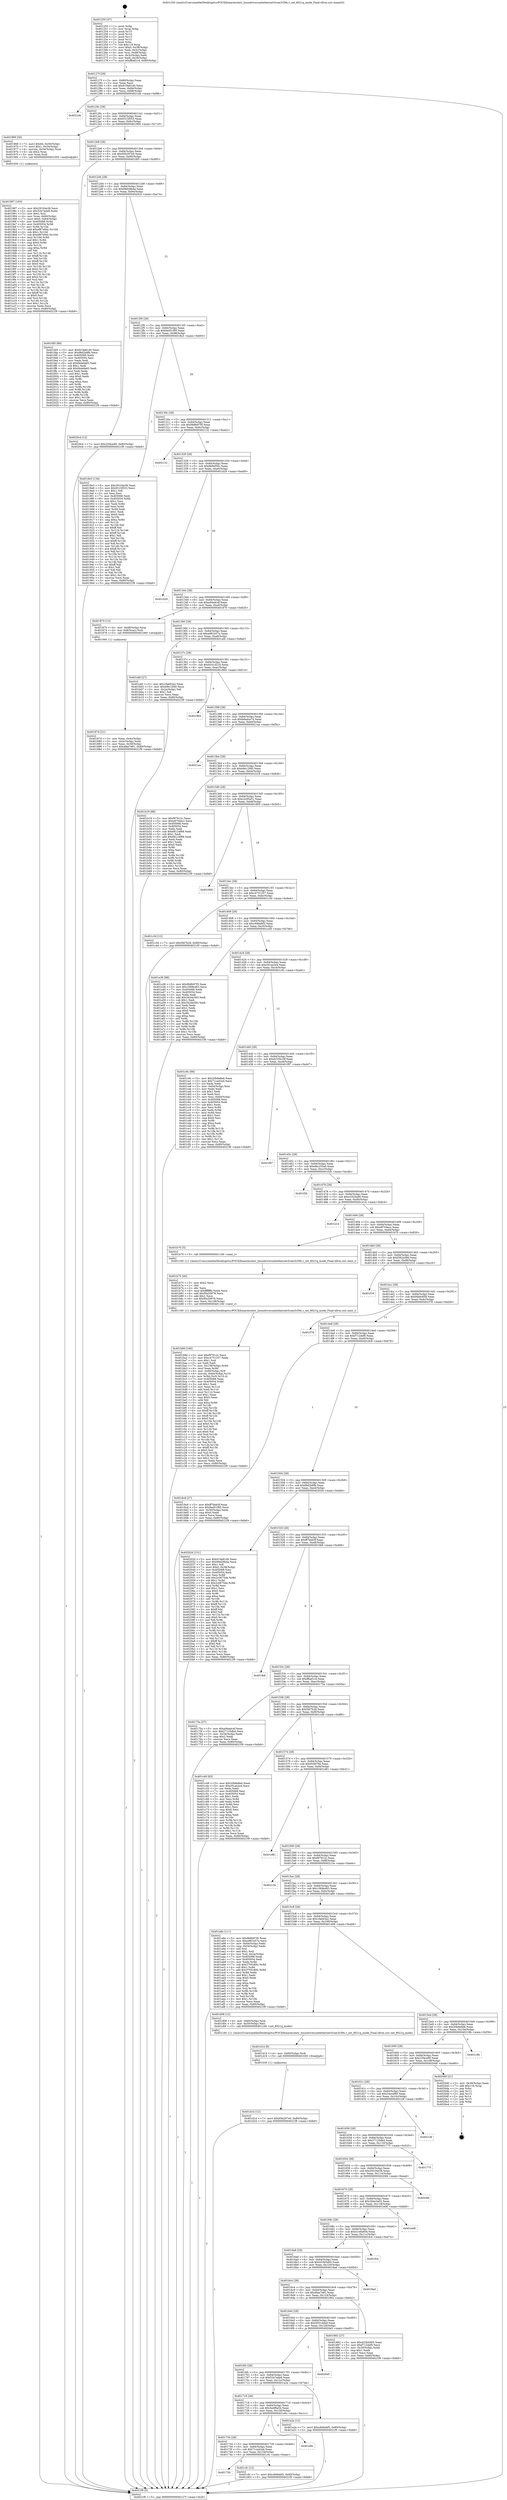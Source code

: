 digraph "0x401250" {
  label = "0x401250 (/mnt/c/Users/mathe/Desktop/tcc/POCII/binaries/extr_linuxdriversnetethernet3com3c59x.c_set_8021q_mode_Final-ollvm.out::main(0))"
  labelloc = "t"
  node[shape=record]

  Entry [label="",width=0.3,height=0.3,shape=circle,fillcolor=black,style=filled]
  "0x40127f" [label="{
     0x40127f [29]\l
     | [instrs]\l
     &nbsp;&nbsp;0x40127f \<+3\>: mov -0x80(%rbp),%eax\l
     &nbsp;&nbsp;0x401282 \<+2\>: mov %eax,%ecx\l
     &nbsp;&nbsp;0x401284 \<+6\>: sub $0x919a81d0,%ecx\l
     &nbsp;&nbsp;0x40128a \<+6\>: mov %eax,-0x84(%rbp)\l
     &nbsp;&nbsp;0x401290 \<+6\>: mov %ecx,-0x88(%rbp)\l
     &nbsp;&nbsp;0x401296 \<+6\>: je 00000000004021eb \<main+0xf9b\>\l
  }"]
  "0x4021eb" [label="{
     0x4021eb\l
  }", style=dashed]
  "0x40129c" [label="{
     0x40129c [28]\l
     | [instrs]\l
     &nbsp;&nbsp;0x40129c \<+5\>: jmp 00000000004012a1 \<main+0x51\>\l
     &nbsp;&nbsp;0x4012a1 \<+6\>: mov -0x84(%rbp),%eax\l
     &nbsp;&nbsp;0x4012a7 \<+5\>: sub $0x9315f553,%eax\l
     &nbsp;&nbsp;0x4012ac \<+6\>: mov %eax,-0x8c(%rbp)\l
     &nbsp;&nbsp;0x4012b2 \<+6\>: je 0000000000401969 \<main+0x719\>\l
  }"]
  Exit [label="",width=0.3,height=0.3,shape=circle,fillcolor=black,style=filled,peripheries=2]
  "0x401969" [label="{
     0x401969 [30]\l
     | [instrs]\l
     &nbsp;&nbsp;0x401969 \<+7\>: movl $0x64,-0x50(%rbp)\l
     &nbsp;&nbsp;0x401970 \<+7\>: movl $0x1,-0x54(%rbp)\l
     &nbsp;&nbsp;0x401977 \<+4\>: movslq -0x54(%rbp),%rax\l
     &nbsp;&nbsp;0x40197b \<+4\>: shl $0x2,%rax\l
     &nbsp;&nbsp;0x40197f \<+3\>: mov %rax,%rdi\l
     &nbsp;&nbsp;0x401982 \<+5\>: call 0000000000401050 \<malloc@plt\>\l
     | [calls]\l
     &nbsp;&nbsp;0x401050 \{1\} (unknown)\l
  }"]
  "0x4012b8" [label="{
     0x4012b8 [28]\l
     | [instrs]\l
     &nbsp;&nbsp;0x4012b8 \<+5\>: jmp 00000000004012bd \<main+0x6d\>\l
     &nbsp;&nbsp;0x4012bd \<+6\>: mov -0x84(%rbp),%eax\l
     &nbsp;&nbsp;0x4012c3 \<+5\>: sub $0x95b297e0,%eax\l
     &nbsp;&nbsp;0x4012c8 \<+6\>: mov %eax,-0x90(%rbp)\l
     &nbsp;&nbsp;0x4012ce \<+6\>: je 0000000000401fd5 \<main+0xd85\>\l
  }"]
  "0x401d1d" [label="{
     0x401d1d [12]\l
     | [instrs]\l
     &nbsp;&nbsp;0x401d1d \<+7\>: movl $0x95b297e0,-0x80(%rbp)\l
     &nbsp;&nbsp;0x401d24 \<+5\>: jmp 00000000004021f9 \<main+0xfa9\>\l
  }"]
  "0x401fd5" [label="{
     0x401fd5 [88]\l
     | [instrs]\l
     &nbsp;&nbsp;0x401fd5 \<+5\>: mov $0x919a81d0,%eax\l
     &nbsp;&nbsp;0x401fda \<+5\>: mov $0xf8d2b8fb,%ecx\l
     &nbsp;&nbsp;0x401fdf \<+7\>: mov 0x405068,%edx\l
     &nbsp;&nbsp;0x401fe6 \<+7\>: mov 0x405054,%esi\l
     &nbsp;&nbsp;0x401fed \<+2\>: mov %edx,%edi\l
     &nbsp;&nbsp;0x401fef \<+6\>: sub $0xf4de9a65,%edi\l
     &nbsp;&nbsp;0x401ff5 \<+3\>: sub $0x1,%edi\l
     &nbsp;&nbsp;0x401ff8 \<+6\>: add $0xf4de9a65,%edi\l
     &nbsp;&nbsp;0x401ffe \<+3\>: imul %edi,%edx\l
     &nbsp;&nbsp;0x402001 \<+3\>: and $0x1,%edx\l
     &nbsp;&nbsp;0x402004 \<+3\>: cmp $0x0,%edx\l
     &nbsp;&nbsp;0x402007 \<+4\>: sete %r8b\l
     &nbsp;&nbsp;0x40200b \<+3\>: cmp $0xa,%esi\l
     &nbsp;&nbsp;0x40200e \<+4\>: setl %r9b\l
     &nbsp;&nbsp;0x402012 \<+3\>: mov %r8b,%r10b\l
     &nbsp;&nbsp;0x402015 \<+3\>: and %r9b,%r10b\l
     &nbsp;&nbsp;0x402018 \<+3\>: xor %r9b,%r8b\l
     &nbsp;&nbsp;0x40201b \<+3\>: or %r8b,%r10b\l
     &nbsp;&nbsp;0x40201e \<+4\>: test $0x1,%r10b\l
     &nbsp;&nbsp;0x402022 \<+3\>: cmovne %ecx,%eax\l
     &nbsp;&nbsp;0x402025 \<+3\>: mov %eax,-0x80(%rbp)\l
     &nbsp;&nbsp;0x402028 \<+5\>: jmp 00000000004021f9 \<main+0xfa9\>\l
  }"]
  "0x4012d4" [label="{
     0x4012d4 [28]\l
     | [instrs]\l
     &nbsp;&nbsp;0x4012d4 \<+5\>: jmp 00000000004012d9 \<main+0x89\>\l
     &nbsp;&nbsp;0x4012d9 \<+6\>: mov -0x84(%rbp),%eax\l
     &nbsp;&nbsp;0x4012df \<+5\>: sub $0x99d26b4a,%eax\l
     &nbsp;&nbsp;0x4012e4 \<+6\>: mov %eax,-0x94(%rbp)\l
     &nbsp;&nbsp;0x4012ea \<+6\>: je 00000000004020c4 \<main+0xe74\>\l
  }"]
  "0x401d14" [label="{
     0x401d14 [9]\l
     | [instrs]\l
     &nbsp;&nbsp;0x401d14 \<+4\>: mov -0x60(%rbp),%rdi\l
     &nbsp;&nbsp;0x401d18 \<+5\>: call 0000000000401030 \<free@plt\>\l
     | [calls]\l
     &nbsp;&nbsp;0x401030 \{1\} (unknown)\l
  }"]
  "0x4020c4" [label="{
     0x4020c4 [12]\l
     | [instrs]\l
     &nbsp;&nbsp;0x4020c4 \<+7\>: movl $0x22f4ce90,-0x80(%rbp)\l
     &nbsp;&nbsp;0x4020cb \<+5\>: jmp 00000000004021f9 \<main+0xfa9\>\l
  }"]
  "0x4012f0" [label="{
     0x4012f0 [28]\l
     | [instrs]\l
     &nbsp;&nbsp;0x4012f0 \<+5\>: jmp 00000000004012f5 \<main+0xa5\>\l
     &nbsp;&nbsp;0x4012f5 \<+6\>: mov -0x84(%rbp),%eax\l
     &nbsp;&nbsp;0x4012fb \<+5\>: sub $0x9ad51f95,%eax\l
     &nbsp;&nbsp;0x401300 \<+6\>: mov %eax,-0x98(%rbp)\l
     &nbsp;&nbsp;0x401306 \<+6\>: je 00000000004018e3 \<main+0x693\>\l
  }"]
  "0x401750" [label="{
     0x401750\l
  }", style=dashed]
  "0x4018e3" [label="{
     0x4018e3 [134]\l
     | [instrs]\l
     &nbsp;&nbsp;0x4018e3 \<+5\>: mov $0x29104e38,%eax\l
     &nbsp;&nbsp;0x4018e8 \<+5\>: mov $0x9315f553,%ecx\l
     &nbsp;&nbsp;0x4018ed \<+2\>: mov $0x1,%dl\l
     &nbsp;&nbsp;0x4018ef \<+2\>: xor %esi,%esi\l
     &nbsp;&nbsp;0x4018f1 \<+7\>: mov 0x405068,%edi\l
     &nbsp;&nbsp;0x4018f8 \<+8\>: mov 0x405054,%r8d\l
     &nbsp;&nbsp;0x401900 \<+3\>: sub $0x1,%esi\l
     &nbsp;&nbsp;0x401903 \<+3\>: mov %edi,%r9d\l
     &nbsp;&nbsp;0x401906 \<+3\>: add %esi,%r9d\l
     &nbsp;&nbsp;0x401909 \<+4\>: imul %r9d,%edi\l
     &nbsp;&nbsp;0x40190d \<+3\>: and $0x1,%edi\l
     &nbsp;&nbsp;0x401910 \<+3\>: cmp $0x0,%edi\l
     &nbsp;&nbsp;0x401913 \<+4\>: sete %r10b\l
     &nbsp;&nbsp;0x401917 \<+4\>: cmp $0xa,%r8d\l
     &nbsp;&nbsp;0x40191b \<+4\>: setl %r11b\l
     &nbsp;&nbsp;0x40191f \<+3\>: mov %r10b,%bl\l
     &nbsp;&nbsp;0x401922 \<+3\>: xor $0xff,%bl\l
     &nbsp;&nbsp;0x401925 \<+3\>: mov %r11b,%r14b\l
     &nbsp;&nbsp;0x401928 \<+4\>: xor $0xff,%r14b\l
     &nbsp;&nbsp;0x40192c \<+3\>: xor $0x1,%dl\l
     &nbsp;&nbsp;0x40192f \<+3\>: mov %bl,%r15b\l
     &nbsp;&nbsp;0x401932 \<+4\>: and $0xff,%r15b\l
     &nbsp;&nbsp;0x401936 \<+3\>: and %dl,%r10b\l
     &nbsp;&nbsp;0x401939 \<+3\>: mov %r14b,%r12b\l
     &nbsp;&nbsp;0x40193c \<+4\>: and $0xff,%r12b\l
     &nbsp;&nbsp;0x401940 \<+3\>: and %dl,%r11b\l
     &nbsp;&nbsp;0x401943 \<+3\>: or %r10b,%r15b\l
     &nbsp;&nbsp;0x401946 \<+3\>: or %r11b,%r12b\l
     &nbsp;&nbsp;0x401949 \<+3\>: xor %r12b,%r15b\l
     &nbsp;&nbsp;0x40194c \<+3\>: or %r14b,%bl\l
     &nbsp;&nbsp;0x40194f \<+3\>: xor $0xff,%bl\l
     &nbsp;&nbsp;0x401952 \<+3\>: or $0x1,%dl\l
     &nbsp;&nbsp;0x401955 \<+2\>: and %dl,%bl\l
     &nbsp;&nbsp;0x401957 \<+3\>: or %bl,%r15b\l
     &nbsp;&nbsp;0x40195a \<+4\>: test $0x1,%r15b\l
     &nbsp;&nbsp;0x40195e \<+3\>: cmovne %ecx,%eax\l
     &nbsp;&nbsp;0x401961 \<+3\>: mov %eax,-0x80(%rbp)\l
     &nbsp;&nbsp;0x401964 \<+5\>: jmp 00000000004021f9 \<main+0xfa9\>\l
  }"]
  "0x40130c" [label="{
     0x40130c [28]\l
     | [instrs]\l
     &nbsp;&nbsp;0x40130c \<+5\>: jmp 0000000000401311 \<main+0xc1\>\l
     &nbsp;&nbsp;0x401311 \<+6\>: mov -0x84(%rbp),%eax\l
     &nbsp;&nbsp;0x401317 \<+5\>: sub $0x9b8b97f5,%eax\l
     &nbsp;&nbsp;0x40131c \<+6\>: mov %eax,-0x9c(%rbp)\l
     &nbsp;&nbsp;0x401322 \<+6\>: je 0000000000402132 \<main+0xee2\>\l
  }"]
  "0x401cfc" [label="{
     0x401cfc [12]\l
     | [instrs]\l
     &nbsp;&nbsp;0x401cfc \<+7\>: movl $0xc846ebf3,-0x80(%rbp)\l
     &nbsp;&nbsp;0x401d03 \<+5\>: jmp 00000000004021f9 \<main+0xfa9\>\l
  }"]
  "0x402132" [label="{
     0x402132\l
  }", style=dashed]
  "0x401328" [label="{
     0x401328 [28]\l
     | [instrs]\l
     &nbsp;&nbsp;0x401328 \<+5\>: jmp 000000000040132d \<main+0xdd\>\l
     &nbsp;&nbsp;0x40132d \<+6\>: mov -0x84(%rbp),%eax\l
     &nbsp;&nbsp;0x401333 \<+5\>: sub $0x9b9ef50c,%eax\l
     &nbsp;&nbsp;0x401338 \<+6\>: mov %eax,-0xa0(%rbp)\l
     &nbsp;&nbsp;0x40133e \<+6\>: je 0000000000401d29 \<main+0xad9\>\l
  }"]
  "0x401734" [label="{
     0x401734 [28]\l
     | [instrs]\l
     &nbsp;&nbsp;0x401734 \<+5\>: jmp 0000000000401739 \<main+0x4e9\>\l
     &nbsp;&nbsp;0x401739 \<+6\>: mov -0x84(%rbp),%eax\l
     &nbsp;&nbsp;0x40173f \<+5\>: sub $0x71ca42a4,%eax\l
     &nbsp;&nbsp;0x401744 \<+6\>: mov %eax,-0x134(%rbp)\l
     &nbsp;&nbsp;0x40174a \<+6\>: je 0000000000401cfc \<main+0xaac\>\l
  }"]
  "0x401d29" [label="{
     0x401d29\l
  }", style=dashed]
  "0x401344" [label="{
     0x401344 [28]\l
     | [instrs]\l
     &nbsp;&nbsp;0x401344 \<+5\>: jmp 0000000000401349 \<main+0xf9\>\l
     &nbsp;&nbsp;0x401349 \<+6\>: mov -0x84(%rbp),%eax\l
     &nbsp;&nbsp;0x40134f \<+5\>: sub $0xa94edc4f,%eax\l
     &nbsp;&nbsp;0x401354 \<+6\>: mov %eax,-0xa4(%rbp)\l
     &nbsp;&nbsp;0x40135a \<+6\>: je 0000000000401870 \<main+0x620\>\l
  }"]
  "0x401e6c" [label="{
     0x401e6c\l
  }", style=dashed]
  "0x401870" [label="{
     0x401870 [13]\l
     | [instrs]\l
     &nbsp;&nbsp;0x401870 \<+4\>: mov -0x48(%rbp),%rax\l
     &nbsp;&nbsp;0x401874 \<+4\>: mov 0x8(%rax),%rdi\l
     &nbsp;&nbsp;0x401878 \<+5\>: call 0000000000401060 \<atoi@plt\>\l
     | [calls]\l
     &nbsp;&nbsp;0x401060 \{1\} (unknown)\l
  }"]
  "0x401360" [label="{
     0x401360 [28]\l
     | [instrs]\l
     &nbsp;&nbsp;0x401360 \<+5\>: jmp 0000000000401365 \<main+0x115\>\l
     &nbsp;&nbsp;0x401365 \<+6\>: mov -0x84(%rbp),%eax\l
     &nbsp;&nbsp;0x40136b \<+5\>: sub $0xa981b57a,%eax\l
     &nbsp;&nbsp;0x401370 \<+6\>: mov %eax,-0xa8(%rbp)\l
     &nbsp;&nbsp;0x401376 \<+6\>: je 0000000000401afd \<main+0x8ad\>\l
  }"]
  "0x401b9d" [label="{
     0x401b9d [160]\l
     | [instrs]\l
     &nbsp;&nbsp;0x401b9d \<+5\>: mov $0xf97812c,%ecx\l
     &nbsp;&nbsp;0x401ba2 \<+5\>: mov $0xc4751257,%edx\l
     &nbsp;&nbsp;0x401ba7 \<+3\>: mov $0x1,%sil\l
     &nbsp;&nbsp;0x401baa \<+2\>: xor %edi,%edi\l
     &nbsp;&nbsp;0x401bac \<+7\>: mov -0x138(%rbp),%r8d\l
     &nbsp;&nbsp;0x401bb3 \<+4\>: imul %eax,%r8d\l
     &nbsp;&nbsp;0x401bb7 \<+4\>: mov -0x60(%rbp),%r9\l
     &nbsp;&nbsp;0x401bbb \<+4\>: movslq -0x64(%rbp),%r10\l
     &nbsp;&nbsp;0x401bbf \<+4\>: mov %r8d,(%r9,%r10,4)\l
     &nbsp;&nbsp;0x401bc3 \<+7\>: mov 0x405068,%eax\l
     &nbsp;&nbsp;0x401bca \<+8\>: mov 0x405054,%r8d\l
     &nbsp;&nbsp;0x401bd2 \<+3\>: sub $0x1,%edi\l
     &nbsp;&nbsp;0x401bd5 \<+3\>: mov %eax,%r11d\l
     &nbsp;&nbsp;0x401bd8 \<+3\>: add %edi,%r11d\l
     &nbsp;&nbsp;0x401bdb \<+4\>: imul %r11d,%eax\l
     &nbsp;&nbsp;0x401bdf \<+3\>: and $0x1,%eax\l
     &nbsp;&nbsp;0x401be2 \<+3\>: cmp $0x0,%eax\l
     &nbsp;&nbsp;0x401be5 \<+3\>: sete %bl\l
     &nbsp;&nbsp;0x401be8 \<+4\>: cmp $0xa,%r8d\l
     &nbsp;&nbsp;0x401bec \<+4\>: setl %r14b\l
     &nbsp;&nbsp;0x401bf0 \<+3\>: mov %bl,%r15b\l
     &nbsp;&nbsp;0x401bf3 \<+4\>: xor $0xff,%r15b\l
     &nbsp;&nbsp;0x401bf7 \<+3\>: mov %r14b,%r12b\l
     &nbsp;&nbsp;0x401bfa \<+4\>: xor $0xff,%r12b\l
     &nbsp;&nbsp;0x401bfe \<+4\>: xor $0x0,%sil\l
     &nbsp;&nbsp;0x401c02 \<+3\>: mov %r15b,%r13b\l
     &nbsp;&nbsp;0x401c05 \<+4\>: and $0x0,%r13b\l
     &nbsp;&nbsp;0x401c09 \<+3\>: and %sil,%bl\l
     &nbsp;&nbsp;0x401c0c \<+3\>: mov %r12b,%al\l
     &nbsp;&nbsp;0x401c0f \<+2\>: and $0x0,%al\l
     &nbsp;&nbsp;0x401c11 \<+3\>: and %sil,%r14b\l
     &nbsp;&nbsp;0x401c14 \<+3\>: or %bl,%r13b\l
     &nbsp;&nbsp;0x401c17 \<+3\>: or %r14b,%al\l
     &nbsp;&nbsp;0x401c1a \<+3\>: xor %al,%r13b\l
     &nbsp;&nbsp;0x401c1d \<+3\>: or %r12b,%r15b\l
     &nbsp;&nbsp;0x401c20 \<+4\>: xor $0xff,%r15b\l
     &nbsp;&nbsp;0x401c24 \<+4\>: or $0x0,%sil\l
     &nbsp;&nbsp;0x401c28 \<+3\>: and %sil,%r15b\l
     &nbsp;&nbsp;0x401c2b \<+3\>: or %r15b,%r13b\l
     &nbsp;&nbsp;0x401c2e \<+4\>: test $0x1,%r13b\l
     &nbsp;&nbsp;0x401c32 \<+3\>: cmovne %edx,%ecx\l
     &nbsp;&nbsp;0x401c35 \<+3\>: mov %ecx,-0x80(%rbp)\l
     &nbsp;&nbsp;0x401c38 \<+5\>: jmp 00000000004021f9 \<main+0xfa9\>\l
  }"]
  "0x401afd" [label="{
     0x401afd [27]\l
     | [instrs]\l
     &nbsp;&nbsp;0x401afd \<+5\>: mov $0x1fab63a2,%eax\l
     &nbsp;&nbsp;0x401b02 \<+5\>: mov $0xb9e12f40,%ecx\l
     &nbsp;&nbsp;0x401b07 \<+3\>: mov -0x2a(%rbp),%dl\l
     &nbsp;&nbsp;0x401b0a \<+3\>: test $0x1,%dl\l
     &nbsp;&nbsp;0x401b0d \<+3\>: cmovne %ecx,%eax\l
     &nbsp;&nbsp;0x401b10 \<+3\>: mov %eax,-0x80(%rbp)\l
     &nbsp;&nbsp;0x401b13 \<+5\>: jmp 00000000004021f9 \<main+0xfa9\>\l
  }"]
  "0x40137c" [label="{
     0x40137c [28]\l
     | [instrs]\l
     &nbsp;&nbsp;0x40137c \<+5\>: jmp 0000000000401381 \<main+0x131\>\l
     &nbsp;&nbsp;0x401381 \<+6\>: mov -0x84(%rbp),%eax\l
     &nbsp;&nbsp;0x401387 \<+5\>: sub $0xb541d21b,%eax\l
     &nbsp;&nbsp;0x40138c \<+6\>: mov %eax,-0xac(%rbp)\l
     &nbsp;&nbsp;0x401392 \<+6\>: je 0000000000401864 \<main+0x614\>\l
  }"]
  "0x401b75" [label="{
     0x401b75 [40]\l
     | [instrs]\l
     &nbsp;&nbsp;0x401b75 \<+5\>: mov $0x2,%ecx\l
     &nbsp;&nbsp;0x401b7a \<+1\>: cltd\l
     &nbsp;&nbsp;0x401b7b \<+2\>: idiv %ecx\l
     &nbsp;&nbsp;0x401b7d \<+6\>: imul $0xfffffffe,%edx,%ecx\l
     &nbsp;&nbsp;0x401b83 \<+6\>: add $0xf0a20978,%ecx\l
     &nbsp;&nbsp;0x401b89 \<+3\>: add $0x1,%ecx\l
     &nbsp;&nbsp;0x401b8c \<+6\>: sub $0xf0a20978,%ecx\l
     &nbsp;&nbsp;0x401b92 \<+6\>: mov %ecx,-0x138(%rbp)\l
     &nbsp;&nbsp;0x401b98 \<+5\>: call 0000000000401160 \<next_i\>\l
     | [calls]\l
     &nbsp;&nbsp;0x401160 \{1\} (/mnt/c/Users/mathe/Desktop/tcc/POCII/binaries/extr_linuxdriversnetethernet3com3c59x.c_set_8021q_mode_Final-ollvm.out::next_i)\l
  }"]
  "0x401864" [label="{
     0x401864\l
  }", style=dashed]
  "0x401398" [label="{
     0x401398 [28]\l
     | [instrs]\l
     &nbsp;&nbsp;0x401398 \<+5\>: jmp 000000000040139d \<main+0x14d\>\l
     &nbsp;&nbsp;0x40139d \<+6\>: mov -0x84(%rbp),%eax\l
     &nbsp;&nbsp;0x4013a3 \<+5\>: sub $0xb6adce74,%eax\l
     &nbsp;&nbsp;0x4013a8 \<+6\>: mov %eax,-0xb0(%rbp)\l
     &nbsp;&nbsp;0x4013ae \<+6\>: je 00000000004021aa \<main+0xf5a\>\l
  }"]
  "0x401718" [label="{
     0x401718 [28]\l
     | [instrs]\l
     &nbsp;&nbsp;0x401718 \<+5\>: jmp 000000000040171d \<main+0x4cd\>\l
     &nbsp;&nbsp;0x40171d \<+6\>: mov -0x84(%rbp),%eax\l
     &nbsp;&nbsp;0x401723 \<+5\>: sub $0x5a4f6a34,%eax\l
     &nbsp;&nbsp;0x401728 \<+6\>: mov %eax,-0x130(%rbp)\l
     &nbsp;&nbsp;0x40172e \<+6\>: je 0000000000401e6c \<main+0xc1c\>\l
  }"]
  "0x4021aa" [label="{
     0x4021aa\l
  }", style=dashed]
  "0x4013b4" [label="{
     0x4013b4 [28]\l
     | [instrs]\l
     &nbsp;&nbsp;0x4013b4 \<+5\>: jmp 00000000004013b9 \<main+0x169\>\l
     &nbsp;&nbsp;0x4013b9 \<+6\>: mov -0x84(%rbp),%eax\l
     &nbsp;&nbsp;0x4013bf \<+5\>: sub $0xb9e12f40,%eax\l
     &nbsp;&nbsp;0x4013c4 \<+6\>: mov %eax,-0xb4(%rbp)\l
     &nbsp;&nbsp;0x4013ca \<+6\>: je 0000000000401b18 \<main+0x8c8\>\l
  }"]
  "0x401a2a" [label="{
     0x401a2a [12]\l
     | [instrs]\l
     &nbsp;&nbsp;0x401a2a \<+7\>: movl $0xc846ebf3,-0x80(%rbp)\l
     &nbsp;&nbsp;0x401a31 \<+5\>: jmp 00000000004021f9 \<main+0xfa9\>\l
  }"]
  "0x401b18" [label="{
     0x401b18 [88]\l
     | [instrs]\l
     &nbsp;&nbsp;0x401b18 \<+5\>: mov $0xf97812c,%eax\l
     &nbsp;&nbsp;0x401b1d \<+5\>: mov $0xe8704ecc,%ecx\l
     &nbsp;&nbsp;0x401b22 \<+7\>: mov 0x405068,%edx\l
     &nbsp;&nbsp;0x401b29 \<+7\>: mov 0x405054,%esi\l
     &nbsp;&nbsp;0x401b30 \<+2\>: mov %edx,%edi\l
     &nbsp;&nbsp;0x401b32 \<+6\>: sub $0x68124f68,%edi\l
     &nbsp;&nbsp;0x401b38 \<+3\>: sub $0x1,%edi\l
     &nbsp;&nbsp;0x401b3b \<+6\>: add $0x68124f68,%edi\l
     &nbsp;&nbsp;0x401b41 \<+3\>: imul %edi,%edx\l
     &nbsp;&nbsp;0x401b44 \<+3\>: and $0x1,%edx\l
     &nbsp;&nbsp;0x401b47 \<+3\>: cmp $0x0,%edx\l
     &nbsp;&nbsp;0x401b4a \<+4\>: sete %r8b\l
     &nbsp;&nbsp;0x401b4e \<+3\>: cmp $0xa,%esi\l
     &nbsp;&nbsp;0x401b51 \<+4\>: setl %r9b\l
     &nbsp;&nbsp;0x401b55 \<+3\>: mov %r8b,%r10b\l
     &nbsp;&nbsp;0x401b58 \<+3\>: and %r9b,%r10b\l
     &nbsp;&nbsp;0x401b5b \<+3\>: xor %r9b,%r8b\l
     &nbsp;&nbsp;0x401b5e \<+3\>: or %r8b,%r10b\l
     &nbsp;&nbsp;0x401b61 \<+4\>: test $0x1,%r10b\l
     &nbsp;&nbsp;0x401b65 \<+3\>: cmovne %ecx,%eax\l
     &nbsp;&nbsp;0x401b68 \<+3\>: mov %eax,-0x80(%rbp)\l
     &nbsp;&nbsp;0x401b6b \<+5\>: jmp 00000000004021f9 \<main+0xfa9\>\l
  }"]
  "0x4013d0" [label="{
     0x4013d0 [28]\l
     | [instrs]\l
     &nbsp;&nbsp;0x4013d0 \<+5\>: jmp 00000000004013d5 \<main+0x185\>\l
     &nbsp;&nbsp;0x4013d5 \<+6\>: mov -0x84(%rbp),%eax\l
     &nbsp;&nbsp;0x4013db \<+5\>: sub $0xc2c95a51,%eax\l
     &nbsp;&nbsp;0x4013e0 \<+6\>: mov %eax,-0xb8(%rbp)\l
     &nbsp;&nbsp;0x4013e6 \<+6\>: je 0000000000401805 \<main+0x5b5\>\l
  }"]
  "0x4016fc" [label="{
     0x4016fc [28]\l
     | [instrs]\l
     &nbsp;&nbsp;0x4016fc \<+5\>: jmp 0000000000401701 \<main+0x4b1\>\l
     &nbsp;&nbsp;0x401701 \<+6\>: mov -0x84(%rbp),%eax\l
     &nbsp;&nbsp;0x401707 \<+5\>: sub $0x52e7ede8,%eax\l
     &nbsp;&nbsp;0x40170c \<+6\>: mov %eax,-0x12c(%rbp)\l
     &nbsp;&nbsp;0x401712 \<+6\>: je 0000000000401a2a \<main+0x7da\>\l
  }"]
  "0x401805" [label="{
     0x401805\l
  }", style=dashed]
  "0x4013ec" [label="{
     0x4013ec [28]\l
     | [instrs]\l
     &nbsp;&nbsp;0x4013ec \<+5\>: jmp 00000000004013f1 \<main+0x1a1\>\l
     &nbsp;&nbsp;0x4013f1 \<+6\>: mov -0x84(%rbp),%eax\l
     &nbsp;&nbsp;0x4013f7 \<+5\>: sub $0xc4751257,%eax\l
     &nbsp;&nbsp;0x4013fc \<+6\>: mov %eax,-0xbc(%rbp)\l
     &nbsp;&nbsp;0x401402 \<+6\>: je 0000000000401c3d \<main+0x9ed\>\l
  }"]
  "0x4020e5" [label="{
     0x4020e5\l
  }", style=dashed]
  "0x401c3d" [label="{
     0x401c3d [12]\l
     | [instrs]\l
     &nbsp;&nbsp;0x401c3d \<+7\>: movl $0x5fd7b3d,-0x80(%rbp)\l
     &nbsp;&nbsp;0x401c44 \<+5\>: jmp 00000000004021f9 \<main+0xfa9\>\l
  }"]
  "0x401408" [label="{
     0x401408 [28]\l
     | [instrs]\l
     &nbsp;&nbsp;0x401408 \<+5\>: jmp 000000000040140d \<main+0x1bd\>\l
     &nbsp;&nbsp;0x40140d \<+6\>: mov -0x84(%rbp),%eax\l
     &nbsp;&nbsp;0x401413 \<+5\>: sub $0xc846ebf3,%eax\l
     &nbsp;&nbsp;0x401418 \<+6\>: mov %eax,-0xc0(%rbp)\l
     &nbsp;&nbsp;0x40141e \<+6\>: je 0000000000401a36 \<main+0x7e6\>\l
  }"]
  "0x401987" [label="{
     0x401987 [163]\l
     | [instrs]\l
     &nbsp;&nbsp;0x401987 \<+5\>: mov $0x29104e38,%ecx\l
     &nbsp;&nbsp;0x40198c \<+5\>: mov $0x52e7ede8,%edx\l
     &nbsp;&nbsp;0x401991 \<+3\>: mov $0x1,%sil\l
     &nbsp;&nbsp;0x401994 \<+4\>: mov %rax,-0x60(%rbp)\l
     &nbsp;&nbsp;0x401998 \<+7\>: movl $0x0,-0x64(%rbp)\l
     &nbsp;&nbsp;0x40199f \<+8\>: mov 0x405068,%r8d\l
     &nbsp;&nbsp;0x4019a7 \<+8\>: mov 0x405054,%r9d\l
     &nbsp;&nbsp;0x4019af \<+3\>: mov %r8d,%r10d\l
     &nbsp;&nbsp;0x4019b2 \<+7\>: add $0xef87e9dc,%r10d\l
     &nbsp;&nbsp;0x4019b9 \<+4\>: sub $0x1,%r10d\l
     &nbsp;&nbsp;0x4019bd \<+7\>: sub $0xef87e9dc,%r10d\l
     &nbsp;&nbsp;0x4019c4 \<+4\>: imul %r10d,%r8d\l
     &nbsp;&nbsp;0x4019c8 \<+4\>: and $0x1,%r8d\l
     &nbsp;&nbsp;0x4019cc \<+4\>: cmp $0x0,%r8d\l
     &nbsp;&nbsp;0x4019d0 \<+4\>: sete %r11b\l
     &nbsp;&nbsp;0x4019d4 \<+4\>: cmp $0xa,%r9d\l
     &nbsp;&nbsp;0x4019d8 \<+3\>: setl %bl\l
     &nbsp;&nbsp;0x4019db \<+3\>: mov %r11b,%r14b\l
     &nbsp;&nbsp;0x4019de \<+4\>: xor $0xff,%r14b\l
     &nbsp;&nbsp;0x4019e2 \<+3\>: mov %bl,%r15b\l
     &nbsp;&nbsp;0x4019e5 \<+4\>: xor $0xff,%r15b\l
     &nbsp;&nbsp;0x4019e9 \<+4\>: xor $0x0,%sil\l
     &nbsp;&nbsp;0x4019ed \<+3\>: mov %r14b,%r12b\l
     &nbsp;&nbsp;0x4019f0 \<+4\>: and $0x0,%r12b\l
     &nbsp;&nbsp;0x4019f4 \<+3\>: and %sil,%r11b\l
     &nbsp;&nbsp;0x4019f7 \<+3\>: mov %r15b,%r13b\l
     &nbsp;&nbsp;0x4019fa \<+4\>: and $0x0,%r13b\l
     &nbsp;&nbsp;0x4019fe \<+3\>: and %sil,%bl\l
     &nbsp;&nbsp;0x401a01 \<+3\>: or %r11b,%r12b\l
     &nbsp;&nbsp;0x401a04 \<+3\>: or %bl,%r13b\l
     &nbsp;&nbsp;0x401a07 \<+3\>: xor %r13b,%r12b\l
     &nbsp;&nbsp;0x401a0a \<+3\>: or %r15b,%r14b\l
     &nbsp;&nbsp;0x401a0d \<+4\>: xor $0xff,%r14b\l
     &nbsp;&nbsp;0x401a11 \<+4\>: or $0x0,%sil\l
     &nbsp;&nbsp;0x401a15 \<+3\>: and %sil,%r14b\l
     &nbsp;&nbsp;0x401a18 \<+3\>: or %r14b,%r12b\l
     &nbsp;&nbsp;0x401a1b \<+4\>: test $0x1,%r12b\l
     &nbsp;&nbsp;0x401a1f \<+3\>: cmovne %edx,%ecx\l
     &nbsp;&nbsp;0x401a22 \<+3\>: mov %ecx,-0x80(%rbp)\l
     &nbsp;&nbsp;0x401a25 \<+5\>: jmp 00000000004021f9 \<main+0xfa9\>\l
  }"]
  "0x401a36" [label="{
     0x401a36 [88]\l
     | [instrs]\l
     &nbsp;&nbsp;0x401a36 \<+5\>: mov $0x9b8b97f5,%eax\l
     &nbsp;&nbsp;0x401a3b \<+5\>: mov $0x1068e463,%ecx\l
     &nbsp;&nbsp;0x401a40 \<+7\>: mov 0x405068,%edx\l
     &nbsp;&nbsp;0x401a47 \<+7\>: mov 0x405054,%esi\l
     &nbsp;&nbsp;0x401a4e \<+2\>: mov %edx,%edi\l
     &nbsp;&nbsp;0x401a50 \<+6\>: add $0x342de393,%edi\l
     &nbsp;&nbsp;0x401a56 \<+3\>: sub $0x1,%edi\l
     &nbsp;&nbsp;0x401a59 \<+6\>: sub $0x342de393,%edi\l
     &nbsp;&nbsp;0x401a5f \<+3\>: imul %edi,%edx\l
     &nbsp;&nbsp;0x401a62 \<+3\>: and $0x1,%edx\l
     &nbsp;&nbsp;0x401a65 \<+3\>: cmp $0x0,%edx\l
     &nbsp;&nbsp;0x401a68 \<+4\>: sete %r8b\l
     &nbsp;&nbsp;0x401a6c \<+3\>: cmp $0xa,%esi\l
     &nbsp;&nbsp;0x401a6f \<+4\>: setl %r9b\l
     &nbsp;&nbsp;0x401a73 \<+3\>: mov %r8b,%r10b\l
     &nbsp;&nbsp;0x401a76 \<+3\>: and %r9b,%r10b\l
     &nbsp;&nbsp;0x401a79 \<+3\>: xor %r9b,%r8b\l
     &nbsp;&nbsp;0x401a7c \<+3\>: or %r8b,%r10b\l
     &nbsp;&nbsp;0x401a7f \<+4\>: test $0x1,%r10b\l
     &nbsp;&nbsp;0x401a83 \<+3\>: cmovne %ecx,%eax\l
     &nbsp;&nbsp;0x401a86 \<+3\>: mov %eax,-0x80(%rbp)\l
     &nbsp;&nbsp;0x401a89 \<+5\>: jmp 00000000004021f9 \<main+0xfa9\>\l
  }"]
  "0x401424" [label="{
     0x401424 [28]\l
     | [instrs]\l
     &nbsp;&nbsp;0x401424 \<+5\>: jmp 0000000000401429 \<main+0x1d9\>\l
     &nbsp;&nbsp;0x401429 \<+6\>: mov -0x84(%rbp),%eax\l
     &nbsp;&nbsp;0x40142f \<+5\>: sub $0xc91ae2e4,%eax\l
     &nbsp;&nbsp;0x401434 \<+6\>: mov %eax,-0xc4(%rbp)\l
     &nbsp;&nbsp;0x40143a \<+6\>: je 0000000000401c9c \<main+0xa4c\>\l
  }"]
  "0x4016e0" [label="{
     0x4016e0 [28]\l
     | [instrs]\l
     &nbsp;&nbsp;0x4016e0 \<+5\>: jmp 00000000004016e5 \<main+0x495\>\l
     &nbsp;&nbsp;0x4016e5 \<+6\>: mov -0x84(%rbp),%eax\l
     &nbsp;&nbsp;0x4016eb \<+5\>: sub $0x5051debd,%eax\l
     &nbsp;&nbsp;0x4016f0 \<+6\>: mov %eax,-0x128(%rbp)\l
     &nbsp;&nbsp;0x4016f6 \<+6\>: je 00000000004020e5 \<main+0xe95\>\l
  }"]
  "0x401c9c" [label="{
     0x401c9c [96]\l
     | [instrs]\l
     &nbsp;&nbsp;0x401c9c \<+5\>: mov $0x20b8e8eb,%eax\l
     &nbsp;&nbsp;0x401ca1 \<+5\>: mov $0x71ca42a4,%ecx\l
     &nbsp;&nbsp;0x401ca6 \<+2\>: xor %edx,%edx\l
     &nbsp;&nbsp;0x401ca8 \<+3\>: mov -0x64(%rbp),%esi\l
     &nbsp;&nbsp;0x401cab \<+2\>: mov %edx,%edi\l
     &nbsp;&nbsp;0x401cad \<+3\>: sub $0x1,%edi\l
     &nbsp;&nbsp;0x401cb0 \<+2\>: sub %edi,%esi\l
     &nbsp;&nbsp;0x401cb2 \<+3\>: mov %esi,-0x64(%rbp)\l
     &nbsp;&nbsp;0x401cb5 \<+7\>: mov 0x405068,%esi\l
     &nbsp;&nbsp;0x401cbc \<+7\>: mov 0x405054,%edi\l
     &nbsp;&nbsp;0x401cc3 \<+3\>: sub $0x1,%edx\l
     &nbsp;&nbsp;0x401cc6 \<+3\>: mov %esi,%r8d\l
     &nbsp;&nbsp;0x401cc9 \<+3\>: add %edx,%r8d\l
     &nbsp;&nbsp;0x401ccc \<+4\>: imul %r8d,%esi\l
     &nbsp;&nbsp;0x401cd0 \<+3\>: and $0x1,%esi\l
     &nbsp;&nbsp;0x401cd3 \<+3\>: cmp $0x0,%esi\l
     &nbsp;&nbsp;0x401cd6 \<+4\>: sete %r9b\l
     &nbsp;&nbsp;0x401cda \<+3\>: cmp $0xa,%edi\l
     &nbsp;&nbsp;0x401cdd \<+4\>: setl %r10b\l
     &nbsp;&nbsp;0x401ce1 \<+3\>: mov %r9b,%r11b\l
     &nbsp;&nbsp;0x401ce4 \<+3\>: and %r10b,%r11b\l
     &nbsp;&nbsp;0x401ce7 \<+3\>: xor %r10b,%r9b\l
     &nbsp;&nbsp;0x401cea \<+3\>: or %r9b,%r11b\l
     &nbsp;&nbsp;0x401ced \<+4\>: test $0x1,%r11b\l
     &nbsp;&nbsp;0x401cf1 \<+3\>: cmovne %ecx,%eax\l
     &nbsp;&nbsp;0x401cf4 \<+3\>: mov %eax,-0x80(%rbp)\l
     &nbsp;&nbsp;0x401cf7 \<+5\>: jmp 00000000004021f9 \<main+0xfa9\>\l
  }"]
  "0x401440" [label="{
     0x401440 [28]\l
     | [instrs]\l
     &nbsp;&nbsp;0x401440 \<+5\>: jmp 0000000000401445 \<main+0x1f5\>\l
     &nbsp;&nbsp;0x401445 \<+6\>: mov -0x84(%rbp),%eax\l
     &nbsp;&nbsp;0x40144b \<+5\>: sub $0xd235b19f,%eax\l
     &nbsp;&nbsp;0x401450 \<+6\>: mov %eax,-0xc8(%rbp)\l
     &nbsp;&nbsp;0x401456 \<+6\>: je 0000000000401f97 \<main+0xd47\>\l
  }"]
  "0x401892" [label="{
     0x401892 [27]\l
     | [instrs]\l
     &nbsp;&nbsp;0x401892 \<+5\>: mov $0x453b5d05,%eax\l
     &nbsp;&nbsp;0x401897 \<+5\>: mov $0xf712def0,%ecx\l
     &nbsp;&nbsp;0x40189c \<+3\>: mov -0x30(%rbp),%edx\l
     &nbsp;&nbsp;0x40189f \<+3\>: cmp $0x1,%edx\l
     &nbsp;&nbsp;0x4018a2 \<+3\>: cmovl %ecx,%eax\l
     &nbsp;&nbsp;0x4018a5 \<+3\>: mov %eax,-0x80(%rbp)\l
     &nbsp;&nbsp;0x4018a8 \<+5\>: jmp 00000000004021f9 \<main+0xfa9\>\l
  }"]
  "0x401f97" [label="{
     0x401f97\l
  }", style=dashed]
  "0x40145c" [label="{
     0x40145c [28]\l
     | [instrs]\l
     &nbsp;&nbsp;0x40145c \<+5\>: jmp 0000000000401461 \<main+0x211\>\l
     &nbsp;&nbsp;0x401461 \<+6\>: mov -0x84(%rbp),%eax\l
     &nbsp;&nbsp;0x401467 \<+5\>: sub $0xd6c255a0,%eax\l
     &nbsp;&nbsp;0x40146c \<+6\>: mov %eax,-0xcc(%rbp)\l
     &nbsp;&nbsp;0x401472 \<+6\>: je 0000000000401f2b \<main+0xcdb\>\l
  }"]
  "0x4016c4" [label="{
     0x4016c4 [28]\l
     | [instrs]\l
     &nbsp;&nbsp;0x4016c4 \<+5\>: jmp 00000000004016c9 \<main+0x479\>\l
     &nbsp;&nbsp;0x4016c9 \<+6\>: mov -0x84(%rbp),%eax\l
     &nbsp;&nbsp;0x4016cf \<+5\>: sub $0x4faa7e81,%eax\l
     &nbsp;&nbsp;0x4016d4 \<+6\>: mov %eax,-0x124(%rbp)\l
     &nbsp;&nbsp;0x4016da \<+6\>: je 0000000000401892 \<main+0x642\>\l
  }"]
  "0x401f2b" [label="{
     0x401f2b\l
  }", style=dashed]
  "0x401478" [label="{
     0x401478 [28]\l
     | [instrs]\l
     &nbsp;&nbsp;0x401478 \<+5\>: jmp 000000000040147d \<main+0x22d\>\l
     &nbsp;&nbsp;0x40147d \<+6\>: mov -0x84(%rbp),%eax\l
     &nbsp;&nbsp;0x401483 \<+5\>: sub $0xe3320a90,%eax\l
     &nbsp;&nbsp;0x401488 \<+6\>: mov %eax,-0xd0(%rbp)\l
     &nbsp;&nbsp;0x40148e \<+6\>: je 0000000000401e14 \<main+0xbc4\>\l
  }"]
  "0x4018ad" [label="{
     0x4018ad\l
  }", style=dashed]
  "0x401e14" [label="{
     0x401e14\l
  }", style=dashed]
  "0x401494" [label="{
     0x401494 [28]\l
     | [instrs]\l
     &nbsp;&nbsp;0x401494 \<+5\>: jmp 0000000000401499 \<main+0x249\>\l
     &nbsp;&nbsp;0x401499 \<+6\>: mov -0x84(%rbp),%eax\l
     &nbsp;&nbsp;0x40149f \<+5\>: sub $0xe8704ecc,%eax\l
     &nbsp;&nbsp;0x4014a4 \<+6\>: mov %eax,-0xd4(%rbp)\l
     &nbsp;&nbsp;0x4014aa \<+6\>: je 0000000000401b70 \<main+0x920\>\l
  }"]
  "0x4016a8" [label="{
     0x4016a8 [28]\l
     | [instrs]\l
     &nbsp;&nbsp;0x4016a8 \<+5\>: jmp 00000000004016ad \<main+0x45d\>\l
     &nbsp;&nbsp;0x4016ad \<+6\>: mov -0x84(%rbp),%eax\l
     &nbsp;&nbsp;0x4016b3 \<+5\>: sub $0x453b5d05,%eax\l
     &nbsp;&nbsp;0x4016b8 \<+6\>: mov %eax,-0x120(%rbp)\l
     &nbsp;&nbsp;0x4016be \<+6\>: je 00000000004018ad \<main+0x65d\>\l
  }"]
  "0x401b70" [label="{
     0x401b70 [5]\l
     | [instrs]\l
     &nbsp;&nbsp;0x401b70 \<+5\>: call 0000000000401160 \<next_i\>\l
     | [calls]\l
     &nbsp;&nbsp;0x401160 \{1\} (/mnt/c/Users/mathe/Desktop/tcc/POCII/binaries/extr_linuxdriversnetethernet3com3c59x.c_set_8021q_mode_Final-ollvm.out::next_i)\l
  }"]
  "0x4014b0" [label="{
     0x4014b0 [28]\l
     | [instrs]\l
     &nbsp;&nbsp;0x4014b0 \<+5\>: jmp 00000000004014b5 \<main+0x265\>\l
     &nbsp;&nbsp;0x4014b5 \<+6\>: mov -0x84(%rbp),%eax\l
     &nbsp;&nbsp;0x4014bb \<+5\>: sub $0xf362a58d,%eax\l
     &nbsp;&nbsp;0x4014c0 \<+6\>: mov %eax,-0xd8(%rbp)\l
     &nbsp;&nbsp;0x4014c6 \<+6\>: je 0000000000401f10 \<main+0xcc0\>\l
  }"]
  "0x401fc4" [label="{
     0x401fc4\l
  }", style=dashed]
  "0x401f10" [label="{
     0x401f10\l
  }", style=dashed]
  "0x4014cc" [label="{
     0x4014cc [28]\l
     | [instrs]\l
     &nbsp;&nbsp;0x4014cc \<+5\>: jmp 00000000004014d1 \<main+0x281\>\l
     &nbsp;&nbsp;0x4014d1 \<+6\>: mov -0x84(%rbp),%eax\l
     &nbsp;&nbsp;0x4014d7 \<+5\>: sub $0xf4b8c858,%eax\l
     &nbsp;&nbsp;0x4014dc \<+6\>: mov %eax,-0xdc(%rbp)\l
     &nbsp;&nbsp;0x4014e2 \<+6\>: je 0000000000401f78 \<main+0xd28\>\l
  }"]
  "0x40168c" [label="{
     0x40168c [28]\l
     | [instrs]\l
     &nbsp;&nbsp;0x40168c \<+5\>: jmp 0000000000401691 \<main+0x441\>\l
     &nbsp;&nbsp;0x401691 \<+6\>: mov -0x84(%rbp),%eax\l
     &nbsp;&nbsp;0x401697 \<+5\>: sub $0x41e9a604,%eax\l
     &nbsp;&nbsp;0x40169c \<+6\>: mov %eax,-0x11c(%rbp)\l
     &nbsp;&nbsp;0x4016a2 \<+6\>: je 0000000000401fc4 \<main+0xd74\>\l
  }"]
  "0x401f78" [label="{
     0x401f78\l
  }", style=dashed]
  "0x4014e8" [label="{
     0x4014e8 [28]\l
     | [instrs]\l
     &nbsp;&nbsp;0x4014e8 \<+5\>: jmp 00000000004014ed \<main+0x29d\>\l
     &nbsp;&nbsp;0x4014ed \<+6\>: mov -0x84(%rbp),%eax\l
     &nbsp;&nbsp;0x4014f3 \<+5\>: sub $0xf712def0,%eax\l
     &nbsp;&nbsp;0x4014f8 \<+6\>: mov %eax,-0xe0(%rbp)\l
     &nbsp;&nbsp;0x4014fe \<+6\>: je 00000000004018c8 \<main+0x678\>\l
  }"]
  "0x401e08" [label="{
     0x401e08\l
  }", style=dashed]
  "0x4018c8" [label="{
     0x4018c8 [27]\l
     | [instrs]\l
     &nbsp;&nbsp;0x4018c8 \<+5\>: mov $0xff7bbb5f,%eax\l
     &nbsp;&nbsp;0x4018cd \<+5\>: mov $0x9ad51f95,%ecx\l
     &nbsp;&nbsp;0x4018d2 \<+3\>: mov -0x30(%rbp),%edx\l
     &nbsp;&nbsp;0x4018d5 \<+3\>: cmp $0x0,%edx\l
     &nbsp;&nbsp;0x4018d8 \<+3\>: cmove %ecx,%eax\l
     &nbsp;&nbsp;0x4018db \<+3\>: mov %eax,-0x80(%rbp)\l
     &nbsp;&nbsp;0x4018de \<+5\>: jmp 00000000004021f9 \<main+0xfa9\>\l
  }"]
  "0x401504" [label="{
     0x401504 [28]\l
     | [instrs]\l
     &nbsp;&nbsp;0x401504 \<+5\>: jmp 0000000000401509 \<main+0x2b9\>\l
     &nbsp;&nbsp;0x401509 \<+6\>: mov -0x84(%rbp),%eax\l
     &nbsp;&nbsp;0x40150f \<+5\>: sub $0xf8d2b8fb,%eax\l
     &nbsp;&nbsp;0x401514 \<+6\>: mov %eax,-0xe4(%rbp)\l
     &nbsp;&nbsp;0x40151a \<+6\>: je 000000000040202d \<main+0xddd\>\l
  }"]
  "0x401670" [label="{
     0x401670 [28]\l
     | [instrs]\l
     &nbsp;&nbsp;0x401670 \<+5\>: jmp 0000000000401675 \<main+0x425\>\l
     &nbsp;&nbsp;0x401675 \<+6\>: mov -0x84(%rbp),%eax\l
     &nbsp;&nbsp;0x40167b \<+5\>: sub $0x2bbe3a02,%eax\l
     &nbsp;&nbsp;0x401680 \<+6\>: mov %eax,-0x118(%rbp)\l
     &nbsp;&nbsp;0x401686 \<+6\>: je 0000000000401e08 \<main+0xbb8\>\l
  }"]
  "0x40202d" [label="{
     0x40202d [151]\l
     | [instrs]\l
     &nbsp;&nbsp;0x40202d \<+5\>: mov $0x919a81d0,%eax\l
     &nbsp;&nbsp;0x402032 \<+5\>: mov $0x99d26b4a,%ecx\l
     &nbsp;&nbsp;0x402037 \<+2\>: mov $0x1,%dl\l
     &nbsp;&nbsp;0x402039 \<+7\>: movl $0x0,-0x38(%rbp)\l
     &nbsp;&nbsp;0x402040 \<+7\>: mov 0x405068,%esi\l
     &nbsp;&nbsp;0x402047 \<+7\>: mov 0x405054,%edi\l
     &nbsp;&nbsp;0x40204e \<+3\>: mov %esi,%r8d\l
     &nbsp;&nbsp;0x402051 \<+7\>: add $0x2c0675de,%r8d\l
     &nbsp;&nbsp;0x402058 \<+4\>: sub $0x1,%r8d\l
     &nbsp;&nbsp;0x40205c \<+7\>: sub $0x2c0675de,%r8d\l
     &nbsp;&nbsp;0x402063 \<+4\>: imul %r8d,%esi\l
     &nbsp;&nbsp;0x402067 \<+3\>: and $0x1,%esi\l
     &nbsp;&nbsp;0x40206a \<+3\>: cmp $0x0,%esi\l
     &nbsp;&nbsp;0x40206d \<+4\>: sete %r9b\l
     &nbsp;&nbsp;0x402071 \<+3\>: cmp $0xa,%edi\l
     &nbsp;&nbsp;0x402074 \<+4\>: setl %r10b\l
     &nbsp;&nbsp;0x402078 \<+3\>: mov %r9b,%r11b\l
     &nbsp;&nbsp;0x40207b \<+4\>: xor $0xff,%r11b\l
     &nbsp;&nbsp;0x40207f \<+3\>: mov %r10b,%bl\l
     &nbsp;&nbsp;0x402082 \<+3\>: xor $0xff,%bl\l
     &nbsp;&nbsp;0x402085 \<+3\>: xor $0x0,%dl\l
     &nbsp;&nbsp;0x402088 \<+3\>: mov %r11b,%r14b\l
     &nbsp;&nbsp;0x40208b \<+4\>: and $0x0,%r14b\l
     &nbsp;&nbsp;0x40208f \<+3\>: and %dl,%r9b\l
     &nbsp;&nbsp;0x402092 \<+3\>: mov %bl,%r15b\l
     &nbsp;&nbsp;0x402095 \<+4\>: and $0x0,%r15b\l
     &nbsp;&nbsp;0x402099 \<+3\>: and %dl,%r10b\l
     &nbsp;&nbsp;0x40209c \<+3\>: or %r9b,%r14b\l
     &nbsp;&nbsp;0x40209f \<+3\>: or %r10b,%r15b\l
     &nbsp;&nbsp;0x4020a2 \<+3\>: xor %r15b,%r14b\l
     &nbsp;&nbsp;0x4020a5 \<+3\>: or %bl,%r11b\l
     &nbsp;&nbsp;0x4020a8 \<+4\>: xor $0xff,%r11b\l
     &nbsp;&nbsp;0x4020ac \<+3\>: or $0x0,%dl\l
     &nbsp;&nbsp;0x4020af \<+3\>: and %dl,%r11b\l
     &nbsp;&nbsp;0x4020b2 \<+3\>: or %r11b,%r14b\l
     &nbsp;&nbsp;0x4020b5 \<+4\>: test $0x1,%r14b\l
     &nbsp;&nbsp;0x4020b9 \<+3\>: cmovne %ecx,%eax\l
     &nbsp;&nbsp;0x4020bc \<+3\>: mov %eax,-0x80(%rbp)\l
     &nbsp;&nbsp;0x4020bf \<+5\>: jmp 00000000004021f9 \<main+0xfa9\>\l
  }"]
  "0x401520" [label="{
     0x401520 [28]\l
     | [instrs]\l
     &nbsp;&nbsp;0x401520 \<+5\>: jmp 0000000000401525 \<main+0x2d5\>\l
     &nbsp;&nbsp;0x401525 \<+6\>: mov -0x84(%rbp),%eax\l
     &nbsp;&nbsp;0x40152b \<+5\>: sub $0xff7bbb5f,%eax\l
     &nbsp;&nbsp;0x401530 \<+6\>: mov %eax,-0xe8(%rbp)\l
     &nbsp;&nbsp;0x401536 \<+6\>: je 0000000000401fb8 \<main+0xd68\>\l
  }"]
  "0x4020fd" [label="{
     0x4020fd\l
  }", style=dashed]
  "0x401fb8" [label="{
     0x401fb8\l
  }", style=dashed]
  "0x40153c" [label="{
     0x40153c [28]\l
     | [instrs]\l
     &nbsp;&nbsp;0x40153c \<+5\>: jmp 0000000000401541 \<main+0x2f1\>\l
     &nbsp;&nbsp;0x401541 \<+6\>: mov -0x84(%rbp),%eax\l
     &nbsp;&nbsp;0x401547 \<+5\>: sub $0xffbaf1c4,%eax\l
     &nbsp;&nbsp;0x40154c \<+6\>: mov %eax,-0xec(%rbp)\l
     &nbsp;&nbsp;0x401552 \<+6\>: je 000000000040175a \<main+0x50a\>\l
  }"]
  "0x401654" [label="{
     0x401654 [28]\l
     | [instrs]\l
     &nbsp;&nbsp;0x401654 \<+5\>: jmp 0000000000401659 \<main+0x409\>\l
     &nbsp;&nbsp;0x401659 \<+6\>: mov -0x84(%rbp),%eax\l
     &nbsp;&nbsp;0x40165f \<+5\>: sub $0x29104e38,%eax\l
     &nbsp;&nbsp;0x401664 \<+6\>: mov %eax,-0x114(%rbp)\l
     &nbsp;&nbsp;0x40166a \<+6\>: je 00000000004020fd \<main+0xead\>\l
  }"]
  "0x40175a" [label="{
     0x40175a [27]\l
     | [instrs]\l
     &nbsp;&nbsp;0x40175a \<+5\>: mov $0xa94edc4f,%eax\l
     &nbsp;&nbsp;0x40175f \<+5\>: mov $0x27125db4,%ecx\l
     &nbsp;&nbsp;0x401764 \<+3\>: mov -0x34(%rbp),%edx\l
     &nbsp;&nbsp;0x401767 \<+3\>: cmp $0x2,%edx\l
     &nbsp;&nbsp;0x40176a \<+3\>: cmovne %ecx,%eax\l
     &nbsp;&nbsp;0x40176d \<+3\>: mov %eax,-0x80(%rbp)\l
     &nbsp;&nbsp;0x401770 \<+5\>: jmp 00000000004021f9 \<main+0xfa9\>\l
  }"]
  "0x401558" [label="{
     0x401558 [28]\l
     | [instrs]\l
     &nbsp;&nbsp;0x401558 \<+5\>: jmp 000000000040155d \<main+0x30d\>\l
     &nbsp;&nbsp;0x40155d \<+6\>: mov -0x84(%rbp),%eax\l
     &nbsp;&nbsp;0x401563 \<+5\>: sub $0x5fd7b3d,%eax\l
     &nbsp;&nbsp;0x401568 \<+6\>: mov %eax,-0xf0(%rbp)\l
     &nbsp;&nbsp;0x40156e \<+6\>: je 0000000000401c49 \<main+0x9f9\>\l
  }"]
  "0x4021f9" [label="{
     0x4021f9 [5]\l
     | [instrs]\l
     &nbsp;&nbsp;0x4021f9 \<+5\>: jmp 000000000040127f \<main+0x2f\>\l
  }"]
  "0x401250" [label="{
     0x401250 [47]\l
     | [instrs]\l
     &nbsp;&nbsp;0x401250 \<+1\>: push %rbp\l
     &nbsp;&nbsp;0x401251 \<+3\>: mov %rsp,%rbp\l
     &nbsp;&nbsp;0x401254 \<+2\>: push %r15\l
     &nbsp;&nbsp;0x401256 \<+2\>: push %r14\l
     &nbsp;&nbsp;0x401258 \<+2\>: push %r13\l
     &nbsp;&nbsp;0x40125a \<+2\>: push %r12\l
     &nbsp;&nbsp;0x40125c \<+1\>: push %rbx\l
     &nbsp;&nbsp;0x40125d \<+7\>: sub $0x118,%rsp\l
     &nbsp;&nbsp;0x401264 \<+7\>: movl $0x0,-0x38(%rbp)\l
     &nbsp;&nbsp;0x40126b \<+3\>: mov %edi,-0x3c(%rbp)\l
     &nbsp;&nbsp;0x40126e \<+4\>: mov %rsi,-0x48(%rbp)\l
     &nbsp;&nbsp;0x401272 \<+3\>: mov -0x3c(%rbp),%edi\l
     &nbsp;&nbsp;0x401275 \<+3\>: mov %edi,-0x34(%rbp)\l
     &nbsp;&nbsp;0x401278 \<+7\>: movl $0xffbaf1c4,-0x80(%rbp)\l
  }"]
  "0x40187d" [label="{
     0x40187d [21]\l
     | [instrs]\l
     &nbsp;&nbsp;0x40187d \<+3\>: mov %eax,-0x4c(%rbp)\l
     &nbsp;&nbsp;0x401880 \<+3\>: mov -0x4c(%rbp),%eax\l
     &nbsp;&nbsp;0x401883 \<+3\>: mov %eax,-0x30(%rbp)\l
     &nbsp;&nbsp;0x401886 \<+7\>: movl $0x4faa7e81,-0x80(%rbp)\l
     &nbsp;&nbsp;0x40188d \<+5\>: jmp 00000000004021f9 \<main+0xfa9\>\l
  }"]
  "0x401775" [label="{
     0x401775\l
  }", style=dashed]
  "0x401c49" [label="{
     0x401c49 [83]\l
     | [instrs]\l
     &nbsp;&nbsp;0x401c49 \<+5\>: mov $0x20b8e8eb,%eax\l
     &nbsp;&nbsp;0x401c4e \<+5\>: mov $0xc91ae2e4,%ecx\l
     &nbsp;&nbsp;0x401c53 \<+2\>: xor %edx,%edx\l
     &nbsp;&nbsp;0x401c55 \<+7\>: mov 0x405068,%esi\l
     &nbsp;&nbsp;0x401c5c \<+7\>: mov 0x405054,%edi\l
     &nbsp;&nbsp;0x401c63 \<+3\>: sub $0x1,%edx\l
     &nbsp;&nbsp;0x401c66 \<+3\>: mov %esi,%r8d\l
     &nbsp;&nbsp;0x401c69 \<+3\>: add %edx,%r8d\l
     &nbsp;&nbsp;0x401c6c \<+4\>: imul %r8d,%esi\l
     &nbsp;&nbsp;0x401c70 \<+3\>: and $0x1,%esi\l
     &nbsp;&nbsp;0x401c73 \<+3\>: cmp $0x0,%esi\l
     &nbsp;&nbsp;0x401c76 \<+4\>: sete %r9b\l
     &nbsp;&nbsp;0x401c7a \<+3\>: cmp $0xa,%edi\l
     &nbsp;&nbsp;0x401c7d \<+4\>: setl %r10b\l
     &nbsp;&nbsp;0x401c81 \<+3\>: mov %r9b,%r11b\l
     &nbsp;&nbsp;0x401c84 \<+3\>: and %r10b,%r11b\l
     &nbsp;&nbsp;0x401c87 \<+3\>: xor %r10b,%r9b\l
     &nbsp;&nbsp;0x401c8a \<+3\>: or %r9b,%r11b\l
     &nbsp;&nbsp;0x401c8d \<+4\>: test $0x1,%r11b\l
     &nbsp;&nbsp;0x401c91 \<+3\>: cmovne %ecx,%eax\l
     &nbsp;&nbsp;0x401c94 \<+3\>: mov %eax,-0x80(%rbp)\l
     &nbsp;&nbsp;0x401c97 \<+5\>: jmp 00000000004021f9 \<main+0xfa9\>\l
  }"]
  "0x401574" [label="{
     0x401574 [28]\l
     | [instrs]\l
     &nbsp;&nbsp;0x401574 \<+5\>: jmp 0000000000401579 \<main+0x329\>\l
     &nbsp;&nbsp;0x401579 \<+6\>: mov -0x84(%rbp),%eax\l
     &nbsp;&nbsp;0x40157f \<+5\>: sub $0x934976e,%eax\l
     &nbsp;&nbsp;0x401584 \<+6\>: mov %eax,-0xf4(%rbp)\l
     &nbsp;&nbsp;0x40158a \<+6\>: je 0000000000401d81 \<main+0xb31\>\l
  }"]
  "0x401638" [label="{
     0x401638 [28]\l
     | [instrs]\l
     &nbsp;&nbsp;0x401638 \<+5\>: jmp 000000000040163d \<main+0x3ed\>\l
     &nbsp;&nbsp;0x40163d \<+6\>: mov -0x84(%rbp),%eax\l
     &nbsp;&nbsp;0x401643 \<+5\>: sub $0x27125db4,%eax\l
     &nbsp;&nbsp;0x401648 \<+6\>: mov %eax,-0x110(%rbp)\l
     &nbsp;&nbsp;0x40164e \<+6\>: je 0000000000401775 \<main+0x525\>\l
  }"]
  "0x401d81" [label="{
     0x401d81\l
  }", style=dashed]
  "0x401590" [label="{
     0x401590 [28]\l
     | [instrs]\l
     &nbsp;&nbsp;0x401590 \<+5\>: jmp 0000000000401595 \<main+0x345\>\l
     &nbsp;&nbsp;0x401595 \<+6\>: mov -0x84(%rbp),%eax\l
     &nbsp;&nbsp;0x40159b \<+5\>: sub $0xf97812c,%eax\l
     &nbsp;&nbsp;0x4015a0 \<+6\>: mov %eax,-0xf8(%rbp)\l
     &nbsp;&nbsp;0x4015a6 \<+6\>: je 000000000040213e \<main+0xeee\>\l
  }"]
  "0x4021df" [label="{
     0x4021df\l
  }", style=dashed]
  "0x40213e" [label="{
     0x40213e\l
  }", style=dashed]
  "0x4015ac" [label="{
     0x4015ac [28]\l
     | [instrs]\l
     &nbsp;&nbsp;0x4015ac \<+5\>: jmp 00000000004015b1 \<main+0x361\>\l
     &nbsp;&nbsp;0x4015b1 \<+6\>: mov -0x84(%rbp),%eax\l
     &nbsp;&nbsp;0x4015b7 \<+5\>: sub $0x1068e463,%eax\l
     &nbsp;&nbsp;0x4015bc \<+6\>: mov %eax,-0xfc(%rbp)\l
     &nbsp;&nbsp;0x4015c2 \<+6\>: je 0000000000401a8e \<main+0x83e\>\l
  }"]
  "0x40161c" [label="{
     0x40161c [28]\l
     | [instrs]\l
     &nbsp;&nbsp;0x40161c \<+5\>: jmp 0000000000401621 \<main+0x3d1\>\l
     &nbsp;&nbsp;0x401621 \<+6\>: mov -0x84(%rbp),%eax\l
     &nbsp;&nbsp;0x401627 \<+5\>: sub $0x24ecaf60,%eax\l
     &nbsp;&nbsp;0x40162c \<+6\>: mov %eax,-0x10c(%rbp)\l
     &nbsp;&nbsp;0x401632 \<+6\>: je 00000000004021df \<main+0xf8f\>\l
  }"]
  "0x401a8e" [label="{
     0x401a8e [111]\l
     | [instrs]\l
     &nbsp;&nbsp;0x401a8e \<+5\>: mov $0x9b8b97f5,%eax\l
     &nbsp;&nbsp;0x401a93 \<+5\>: mov $0xa981b57a,%ecx\l
     &nbsp;&nbsp;0x401a98 \<+3\>: mov -0x64(%rbp),%edx\l
     &nbsp;&nbsp;0x401a9b \<+3\>: cmp -0x54(%rbp),%edx\l
     &nbsp;&nbsp;0x401a9e \<+4\>: setl %sil\l
     &nbsp;&nbsp;0x401aa2 \<+4\>: and $0x1,%sil\l
     &nbsp;&nbsp;0x401aa6 \<+4\>: mov %sil,-0x2a(%rbp)\l
     &nbsp;&nbsp;0x401aaa \<+7\>: mov 0x405068,%edx\l
     &nbsp;&nbsp;0x401ab1 \<+7\>: mov 0x405054,%edi\l
     &nbsp;&nbsp;0x401ab8 \<+3\>: mov %edx,%r8d\l
     &nbsp;&nbsp;0x401abb \<+7\>: sub $0x3705c892,%r8d\l
     &nbsp;&nbsp;0x401ac2 \<+4\>: sub $0x1,%r8d\l
     &nbsp;&nbsp;0x401ac6 \<+7\>: add $0x3705c892,%r8d\l
     &nbsp;&nbsp;0x401acd \<+4\>: imul %r8d,%edx\l
     &nbsp;&nbsp;0x401ad1 \<+3\>: and $0x1,%edx\l
     &nbsp;&nbsp;0x401ad4 \<+3\>: cmp $0x0,%edx\l
     &nbsp;&nbsp;0x401ad7 \<+4\>: sete %sil\l
     &nbsp;&nbsp;0x401adb \<+3\>: cmp $0xa,%edi\l
     &nbsp;&nbsp;0x401ade \<+4\>: setl %r9b\l
     &nbsp;&nbsp;0x401ae2 \<+3\>: mov %sil,%r10b\l
     &nbsp;&nbsp;0x401ae5 \<+3\>: and %r9b,%r10b\l
     &nbsp;&nbsp;0x401ae8 \<+3\>: xor %r9b,%sil\l
     &nbsp;&nbsp;0x401aeb \<+3\>: or %sil,%r10b\l
     &nbsp;&nbsp;0x401aee \<+4\>: test $0x1,%r10b\l
     &nbsp;&nbsp;0x401af2 \<+3\>: cmovne %ecx,%eax\l
     &nbsp;&nbsp;0x401af5 \<+3\>: mov %eax,-0x80(%rbp)\l
     &nbsp;&nbsp;0x401af8 \<+5\>: jmp 00000000004021f9 \<main+0xfa9\>\l
  }"]
  "0x4015c8" [label="{
     0x4015c8 [28]\l
     | [instrs]\l
     &nbsp;&nbsp;0x4015c8 \<+5\>: jmp 00000000004015cd \<main+0x37d\>\l
     &nbsp;&nbsp;0x4015cd \<+6\>: mov -0x84(%rbp),%eax\l
     &nbsp;&nbsp;0x4015d3 \<+5\>: sub $0x1fab63a2,%eax\l
     &nbsp;&nbsp;0x4015d8 \<+6\>: mov %eax,-0x100(%rbp)\l
     &nbsp;&nbsp;0x4015de \<+6\>: je 0000000000401d08 \<main+0xab8\>\l
  }"]
  "0x4020d0" [label="{
     0x4020d0 [21]\l
     | [instrs]\l
     &nbsp;&nbsp;0x4020d0 \<+3\>: mov -0x38(%rbp),%eax\l
     &nbsp;&nbsp;0x4020d3 \<+7\>: add $0x118,%rsp\l
     &nbsp;&nbsp;0x4020da \<+1\>: pop %rbx\l
     &nbsp;&nbsp;0x4020db \<+2\>: pop %r12\l
     &nbsp;&nbsp;0x4020dd \<+2\>: pop %r13\l
     &nbsp;&nbsp;0x4020df \<+2\>: pop %r14\l
     &nbsp;&nbsp;0x4020e1 \<+2\>: pop %r15\l
     &nbsp;&nbsp;0x4020e3 \<+1\>: pop %rbp\l
     &nbsp;&nbsp;0x4020e4 \<+1\>: ret\l
  }"]
  "0x401d08" [label="{
     0x401d08 [12]\l
     | [instrs]\l
     &nbsp;&nbsp;0x401d08 \<+4\>: mov -0x60(%rbp),%rdi\l
     &nbsp;&nbsp;0x401d0c \<+3\>: mov -0x50(%rbp),%esi\l
     &nbsp;&nbsp;0x401d0f \<+5\>: call 0000000000401240 \<set_8021q_mode\>\l
     | [calls]\l
     &nbsp;&nbsp;0x401240 \{1\} (/mnt/c/Users/mathe/Desktop/tcc/POCII/binaries/extr_linuxdriversnetethernet3com3c59x.c_set_8021q_mode_Final-ollvm.out::set_8021q_mode)\l
  }"]
  "0x4015e4" [label="{
     0x4015e4 [28]\l
     | [instrs]\l
     &nbsp;&nbsp;0x4015e4 \<+5\>: jmp 00000000004015e9 \<main+0x399\>\l
     &nbsp;&nbsp;0x4015e9 \<+6\>: mov -0x84(%rbp),%eax\l
     &nbsp;&nbsp;0x4015ef \<+5\>: sub $0x20b8e8eb,%eax\l
     &nbsp;&nbsp;0x4015f4 \<+6\>: mov %eax,-0x104(%rbp)\l
     &nbsp;&nbsp;0x4015fa \<+6\>: je 000000000040218b \<main+0xf3b\>\l
  }"]
  "0x401600" [label="{
     0x401600 [28]\l
     | [instrs]\l
     &nbsp;&nbsp;0x401600 \<+5\>: jmp 0000000000401605 \<main+0x3b5\>\l
     &nbsp;&nbsp;0x401605 \<+6\>: mov -0x84(%rbp),%eax\l
     &nbsp;&nbsp;0x40160b \<+5\>: sub $0x22f4ce90,%eax\l
     &nbsp;&nbsp;0x401610 \<+6\>: mov %eax,-0x108(%rbp)\l
     &nbsp;&nbsp;0x401616 \<+6\>: je 00000000004020d0 \<main+0xe80\>\l
  }"]
  "0x40218b" [label="{
     0x40218b\l
  }", style=dashed]
  Entry -> "0x401250" [label=" 1"]
  "0x40127f" -> "0x4021eb" [label=" 0"]
  "0x40127f" -> "0x40129c" [label=" 24"]
  "0x4020d0" -> Exit [label=" 1"]
  "0x40129c" -> "0x401969" [label=" 1"]
  "0x40129c" -> "0x4012b8" [label=" 23"]
  "0x4020c4" -> "0x4021f9" [label=" 1"]
  "0x4012b8" -> "0x401fd5" [label=" 1"]
  "0x4012b8" -> "0x4012d4" [label=" 22"]
  "0x40202d" -> "0x4021f9" [label=" 1"]
  "0x4012d4" -> "0x4020c4" [label=" 1"]
  "0x4012d4" -> "0x4012f0" [label=" 21"]
  "0x401fd5" -> "0x4021f9" [label=" 1"]
  "0x4012f0" -> "0x4018e3" [label=" 1"]
  "0x4012f0" -> "0x40130c" [label=" 20"]
  "0x401d1d" -> "0x4021f9" [label=" 1"]
  "0x40130c" -> "0x402132" [label=" 0"]
  "0x40130c" -> "0x401328" [label=" 20"]
  "0x401d14" -> "0x401d1d" [label=" 1"]
  "0x401328" -> "0x401d29" [label=" 0"]
  "0x401328" -> "0x401344" [label=" 20"]
  "0x401cfc" -> "0x4021f9" [label=" 1"]
  "0x401344" -> "0x401870" [label=" 1"]
  "0x401344" -> "0x401360" [label=" 19"]
  "0x401734" -> "0x401750" [label=" 0"]
  "0x401360" -> "0x401afd" [label=" 2"]
  "0x401360" -> "0x40137c" [label=" 17"]
  "0x401d08" -> "0x401d14" [label=" 1"]
  "0x40137c" -> "0x401864" [label=" 0"]
  "0x40137c" -> "0x401398" [label=" 17"]
  "0x401718" -> "0x401734" [label=" 1"]
  "0x401398" -> "0x4021aa" [label=" 0"]
  "0x401398" -> "0x4013b4" [label=" 17"]
  "0x401718" -> "0x401e6c" [label=" 0"]
  "0x4013b4" -> "0x401b18" [label=" 1"]
  "0x4013b4" -> "0x4013d0" [label=" 16"]
  "0x401734" -> "0x401cfc" [label=" 1"]
  "0x4013d0" -> "0x401805" [label=" 0"]
  "0x4013d0" -> "0x4013ec" [label=" 16"]
  "0x401c49" -> "0x4021f9" [label=" 1"]
  "0x4013ec" -> "0x401c3d" [label=" 1"]
  "0x4013ec" -> "0x401408" [label=" 15"]
  "0x401c3d" -> "0x4021f9" [label=" 1"]
  "0x401408" -> "0x401a36" [label=" 2"]
  "0x401408" -> "0x401424" [label=" 13"]
  "0x401b75" -> "0x401b9d" [label=" 1"]
  "0x401424" -> "0x401c9c" [label=" 1"]
  "0x401424" -> "0x401440" [label=" 12"]
  "0x401b70" -> "0x401b75" [label=" 1"]
  "0x401440" -> "0x401f97" [label=" 0"]
  "0x401440" -> "0x40145c" [label=" 12"]
  "0x401b18" -> "0x4021f9" [label=" 1"]
  "0x40145c" -> "0x401f2b" [label=" 0"]
  "0x40145c" -> "0x401478" [label=" 12"]
  "0x401a8e" -> "0x4021f9" [label=" 2"]
  "0x401478" -> "0x401e14" [label=" 0"]
  "0x401478" -> "0x401494" [label=" 12"]
  "0x401a36" -> "0x4021f9" [label=" 2"]
  "0x401494" -> "0x401b70" [label=" 1"]
  "0x401494" -> "0x4014b0" [label=" 11"]
  "0x4016fc" -> "0x401718" [label=" 1"]
  "0x4014b0" -> "0x401f10" [label=" 0"]
  "0x4014b0" -> "0x4014cc" [label=" 11"]
  "0x4016fc" -> "0x401a2a" [label=" 1"]
  "0x4014cc" -> "0x401f78" [label=" 0"]
  "0x4014cc" -> "0x4014e8" [label=" 11"]
  "0x4016e0" -> "0x4016fc" [label=" 2"]
  "0x4014e8" -> "0x4018c8" [label=" 1"]
  "0x4014e8" -> "0x401504" [label=" 10"]
  "0x4016e0" -> "0x4020e5" [label=" 0"]
  "0x401504" -> "0x40202d" [label=" 1"]
  "0x401504" -> "0x401520" [label=" 9"]
  "0x401987" -> "0x4021f9" [label=" 1"]
  "0x401520" -> "0x401fb8" [label=" 0"]
  "0x401520" -> "0x40153c" [label=" 9"]
  "0x401969" -> "0x401987" [label=" 1"]
  "0x40153c" -> "0x40175a" [label=" 1"]
  "0x40153c" -> "0x401558" [label=" 8"]
  "0x40175a" -> "0x4021f9" [label=" 1"]
  "0x401250" -> "0x40127f" [label=" 1"]
  "0x4021f9" -> "0x40127f" [label=" 23"]
  "0x401870" -> "0x40187d" [label=" 1"]
  "0x40187d" -> "0x4021f9" [label=" 1"]
  "0x4018c8" -> "0x4021f9" [label=" 1"]
  "0x401558" -> "0x401c49" [label=" 1"]
  "0x401558" -> "0x401574" [label=" 7"]
  "0x401892" -> "0x4021f9" [label=" 1"]
  "0x401574" -> "0x401d81" [label=" 0"]
  "0x401574" -> "0x401590" [label=" 7"]
  "0x4016c4" -> "0x401892" [label=" 1"]
  "0x401590" -> "0x40213e" [label=" 0"]
  "0x401590" -> "0x4015ac" [label=" 7"]
  "0x401afd" -> "0x4021f9" [label=" 2"]
  "0x4015ac" -> "0x401a8e" [label=" 2"]
  "0x4015ac" -> "0x4015c8" [label=" 5"]
  "0x4016a8" -> "0x4018ad" [label=" 0"]
  "0x4015c8" -> "0x401d08" [label=" 1"]
  "0x4015c8" -> "0x4015e4" [label=" 4"]
  "0x401a2a" -> "0x4021f9" [label=" 1"]
  "0x4015e4" -> "0x40218b" [label=" 0"]
  "0x4015e4" -> "0x401600" [label=" 4"]
  "0x40168c" -> "0x4016a8" [label=" 3"]
  "0x401600" -> "0x4020d0" [label=" 1"]
  "0x401600" -> "0x40161c" [label=" 3"]
  "0x4016a8" -> "0x4016c4" [label=" 3"]
  "0x40161c" -> "0x4021df" [label=" 0"]
  "0x40161c" -> "0x401638" [label=" 3"]
  "0x4016c4" -> "0x4016e0" [label=" 2"]
  "0x401638" -> "0x401775" [label=" 0"]
  "0x401638" -> "0x401654" [label=" 3"]
  "0x4018e3" -> "0x4021f9" [label=" 1"]
  "0x401654" -> "0x4020fd" [label=" 0"]
  "0x401654" -> "0x401670" [label=" 3"]
  "0x401b9d" -> "0x4021f9" [label=" 1"]
  "0x401670" -> "0x401e08" [label=" 0"]
  "0x401670" -> "0x40168c" [label=" 3"]
  "0x401c9c" -> "0x4021f9" [label=" 1"]
  "0x40168c" -> "0x401fc4" [label=" 0"]
}
